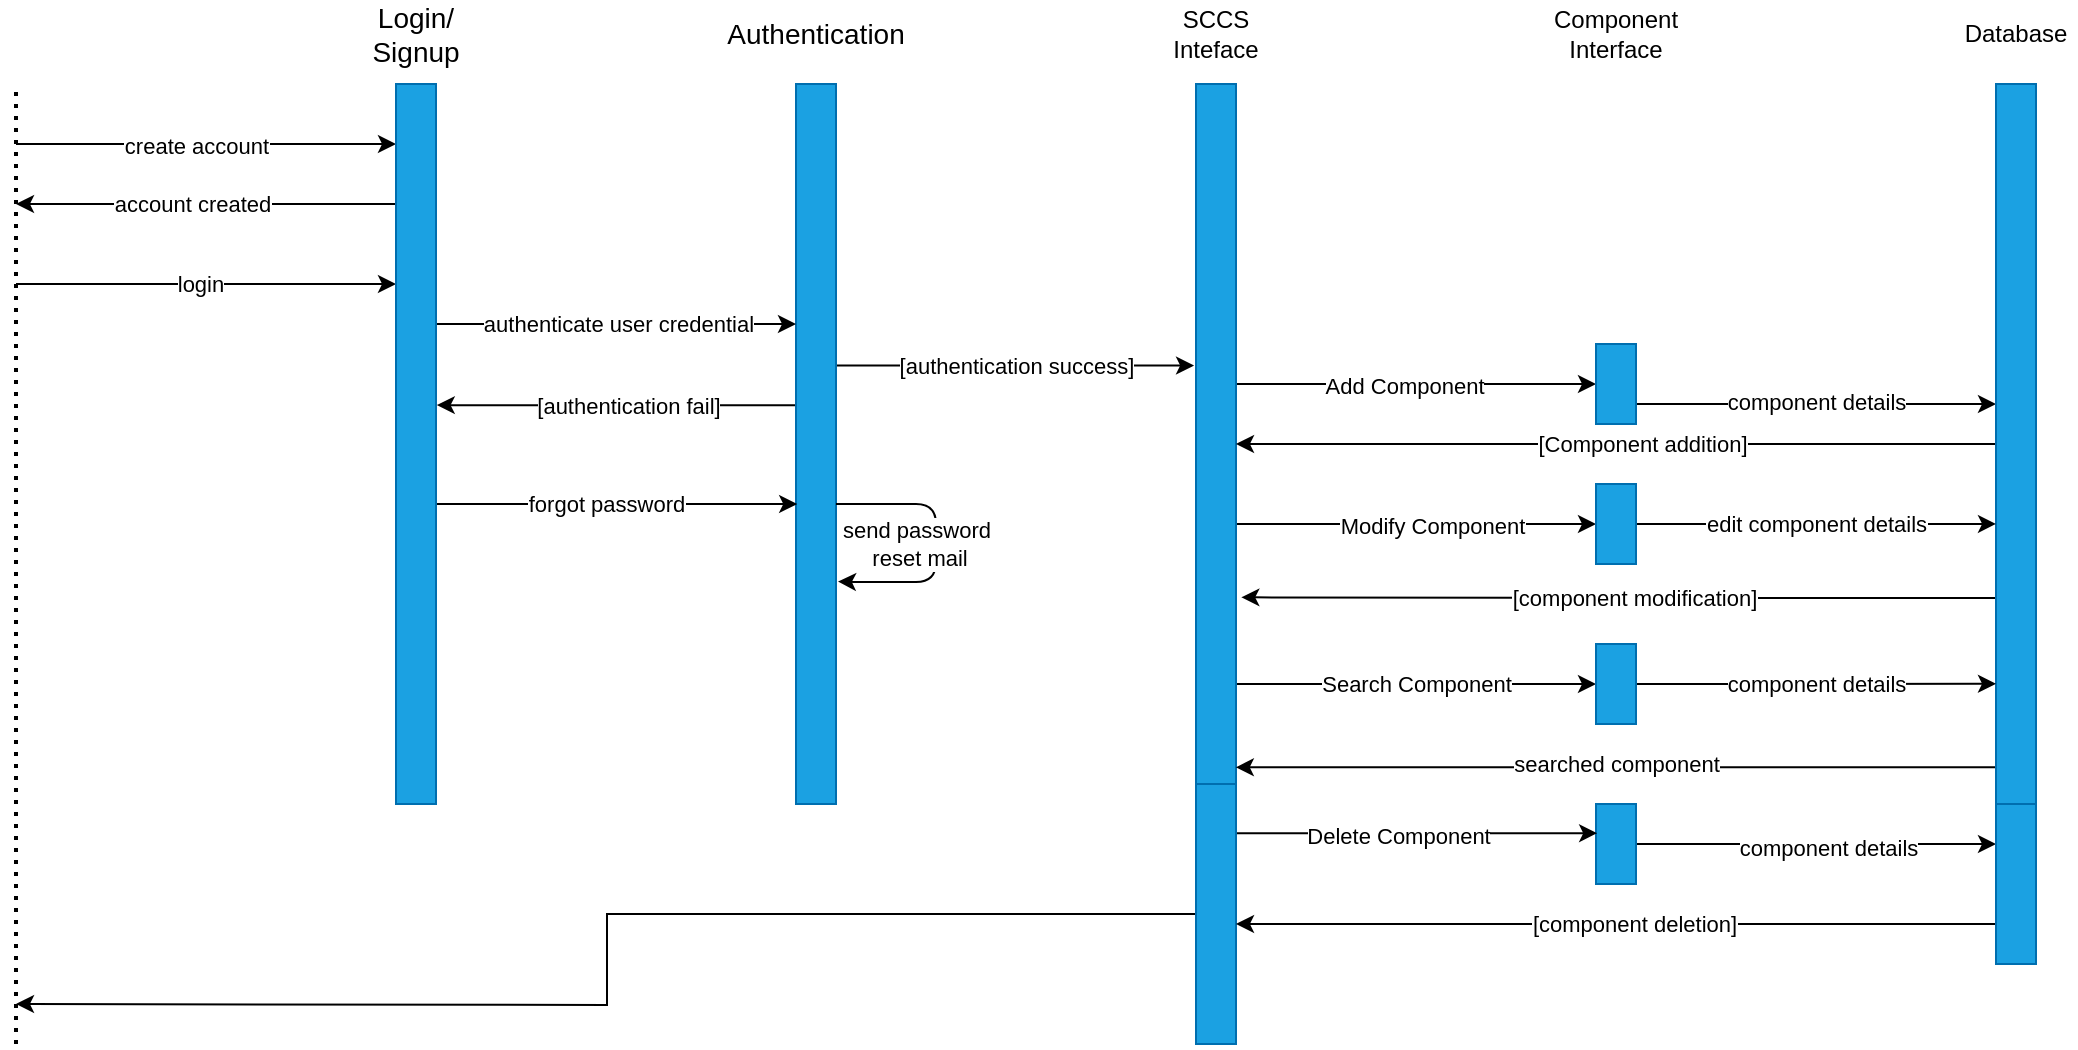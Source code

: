 <mxfile version="21.0.2" type="device"><diagram name="Page-1" id="Omy9o0orIy9CW2rEiqyP"><mxGraphModel dx="1154" dy="690" grid="1" gridSize="10" guides="1" tooltips="1" connect="1" arrows="1" fold="1" page="1" pageScale="1" pageWidth="850" pageHeight="1100" math="0" shadow="0"><root><mxCell id="0"/><mxCell id="1" parent="0"/><mxCell id="CJqvAN3TayiML9TcCui7-1" value="" style="endArrow=none;dashed=1;html=1;strokeWidth=2;rounded=0;dashPattern=1 2;" edge="1" parent="1"><mxGeometry width="50" height="50" relative="1" as="geometry"><mxPoint x="200" y="600" as="sourcePoint"/><mxPoint x="200" y="120" as="targetPoint"/></mxGeometry></mxCell><mxCell id="CJqvAN3TayiML9TcCui7-3" value="" style="endArrow=none;dashed=1;html=1;strokeWidth=2;rounded=0;dashPattern=1 2;startArrow=none;" edge="1" parent="1" source="CJqvAN3TayiML9TcCui7-8"><mxGeometry width="50" height="50" relative="1" as="geometry"><mxPoint x="600" y="480" as="sourcePoint"/><mxPoint x="600" y="120" as="targetPoint"/></mxGeometry></mxCell><mxCell id="CJqvAN3TayiML9TcCui7-5" value="&lt;div style=&quot;font-size: 14px;&quot;&gt;&lt;font style=&quot;font-size: 14px;&quot;&gt;Login/&lt;/font&gt;&lt;/div&gt;&lt;div style=&quot;font-size: 14px;&quot;&gt;&lt;font style=&quot;font-size: 14px;&quot;&gt;Signup&lt;/font&gt;&lt;/div&gt;" style="text;html=1;strokeColor=none;fillColor=none;align=center;verticalAlign=middle;whiteSpace=wrap;rounded=0;" vertex="1" parent="1"><mxGeometry x="370" y="80" width="60" height="30" as="geometry"/></mxCell><mxCell id="CJqvAN3TayiML9TcCui7-6" value="&lt;font style=&quot;font-size: 14px;&quot;&gt;Authentication&lt;/font&gt;" style="text;html=1;strokeColor=none;fillColor=none;align=center;verticalAlign=middle;whiteSpace=wrap;rounded=0;" vertex="1" parent="1"><mxGeometry x="570" y="80" width="60" height="30" as="geometry"/></mxCell><mxCell id="CJqvAN3TayiML9TcCui7-12" value="" style="endArrow=none;dashed=1;html=1;strokeWidth=2;rounded=0;dashPattern=1 2;" edge="1" parent="1" target="CJqvAN3TayiML9TcCui7-8"><mxGeometry width="50" height="50" relative="1" as="geometry"><mxPoint x="600" y="480" as="sourcePoint"/><mxPoint x="600" y="120" as="targetPoint"/></mxGeometry></mxCell><mxCell id="CJqvAN3TayiML9TcCui7-27" style="edgeStyle=orthogonalEdgeStyle;rounded=0;orthogonalLoop=1;jettySize=auto;html=1;entryX=1.018;entryY=0.446;entryDx=0;entryDy=0;entryPerimeter=0;" edge="1" parent="1" source="CJqvAN3TayiML9TcCui7-8" target="CJqvAN3TayiML9TcCui7-15"><mxGeometry relative="1" as="geometry"><Array as="points"><mxPoint x="500" y="280"/></Array></mxGeometry></mxCell><mxCell id="CJqvAN3TayiML9TcCui7-28" value="[authentication fail]" style="edgeLabel;html=1;align=center;verticalAlign=middle;resizable=0;points=[];" vertex="1" connectable="0" parent="CJqvAN3TayiML9TcCui7-27"><mxGeometry x="-0.063" relative="1" as="geometry"><mxPoint as="offset"/></mxGeometry></mxCell><mxCell id="CJqvAN3TayiML9TcCui7-33" style="edgeStyle=orthogonalEdgeStyle;rounded=0;orthogonalLoop=1;jettySize=auto;html=1;entryX=-0.048;entryY=0.391;entryDx=0;entryDy=0;entryPerimeter=0;" edge="1" parent="1" source="CJqvAN3TayiML9TcCui7-8" target="CJqvAN3TayiML9TcCui7-13"><mxGeometry relative="1" as="geometry"><Array as="points"><mxPoint x="700" y="260"/></Array></mxGeometry></mxCell><mxCell id="CJqvAN3TayiML9TcCui7-34" value="[authentication success]" style="edgeLabel;html=1;align=center;verticalAlign=middle;resizable=0;points=[];" vertex="1" connectable="0" parent="CJqvAN3TayiML9TcCui7-33"><mxGeometry x="-0.12" relative="1" as="geometry"><mxPoint x="11" as="offset"/></mxGeometry></mxCell><mxCell id="CJqvAN3TayiML9TcCui7-8" value="" style="rounded=0;whiteSpace=wrap;html=1;fillColor=#1ba1e2;fontColor=#ffffff;strokeColor=#006EAF;" vertex="1" parent="1"><mxGeometry x="590" y="120" width="20" height="360" as="geometry"/></mxCell><mxCell id="CJqvAN3TayiML9TcCui7-14" value="" style="endArrow=none;dashed=1;html=1;strokeWidth=2;rounded=0;dashPattern=1 2;" edge="1" parent="1" target="CJqvAN3TayiML9TcCui7-13"><mxGeometry width="50" height="50" relative="1" as="geometry"><mxPoint x="800" y="470" as="sourcePoint"/><mxPoint x="800" y="110" as="targetPoint"/></mxGeometry></mxCell><mxCell id="CJqvAN3TayiML9TcCui7-38" style="edgeStyle=orthogonalEdgeStyle;rounded=0;orthogonalLoop=1;jettySize=auto;html=1;" edge="1" parent="1" source="CJqvAN3TayiML9TcCui7-13"><mxGeometry relative="1" as="geometry"><mxPoint x="990" y="270" as="targetPoint"/><Array as="points"><mxPoint x="990" y="270"/></Array></mxGeometry></mxCell><mxCell id="CJqvAN3TayiML9TcCui7-39" value="Add Component" style="edgeLabel;html=1;align=center;verticalAlign=middle;resizable=0;points=[];" vertex="1" connectable="0" parent="CJqvAN3TayiML9TcCui7-38"><mxGeometry x="-0.067" y="-1" relative="1" as="geometry"><mxPoint as="offset"/></mxGeometry></mxCell><mxCell id="CJqvAN3TayiML9TcCui7-51" style="edgeStyle=orthogonalEdgeStyle;rounded=0;orthogonalLoop=1;jettySize=auto;html=1;entryX=0;entryY=0.5;entryDx=0;entryDy=0;" edge="1" parent="1" source="CJqvAN3TayiML9TcCui7-13" target="CJqvAN3TayiML9TcCui7-50"><mxGeometry relative="1" as="geometry"><Array as="points"><mxPoint x="850" y="340"/><mxPoint x="850" y="340"/></Array></mxGeometry></mxCell><mxCell id="CJqvAN3TayiML9TcCui7-52" value="Modify Component" style="edgeLabel;html=1;align=center;verticalAlign=middle;resizable=0;points=[];" vertex="1" connectable="0" parent="CJqvAN3TayiML9TcCui7-51"><mxGeometry x="0.087" y="-1" relative="1" as="geometry"><mxPoint as="offset"/></mxGeometry></mxCell><mxCell id="CJqvAN3TayiML9TcCui7-58" style="edgeStyle=orthogonalEdgeStyle;rounded=0;orthogonalLoop=1;jettySize=auto;html=1;entryX=0;entryY=0.5;entryDx=0;entryDy=0;" edge="1" parent="1" source="CJqvAN3TayiML9TcCui7-13" target="CJqvAN3TayiML9TcCui7-57"><mxGeometry relative="1" as="geometry"><Array as="points"><mxPoint x="860" y="420"/><mxPoint x="860" y="420"/></Array></mxGeometry></mxCell><mxCell id="CJqvAN3TayiML9TcCui7-59" value="Search Component" style="edgeLabel;html=1;align=center;verticalAlign=middle;resizable=0;points=[];" vertex="1" connectable="0" parent="CJqvAN3TayiML9TcCui7-58"><mxGeometry x="-0.112" y="-1" relative="1" as="geometry"><mxPoint x="10" y="-1" as="offset"/></mxGeometry></mxCell><mxCell id="CJqvAN3TayiML9TcCui7-13" value="" style="rounded=0;whiteSpace=wrap;html=1;fillColor=#1ba1e2;fontColor=#ffffff;strokeColor=#006EAF;" vertex="1" parent="1"><mxGeometry x="790" y="120" width="20" height="360" as="geometry"/></mxCell><mxCell id="CJqvAN3TayiML9TcCui7-17" style="edgeStyle=orthogonalEdgeStyle;rounded=1;orthogonalLoop=1;jettySize=auto;html=1;endArrow=none;endFill=0;startArrow=classic;startFill=1;" edge="1" parent="1" source="CJqvAN3TayiML9TcCui7-15"><mxGeometry relative="1" as="geometry"><mxPoint x="200" y="150" as="targetPoint"/><Array as="points"><mxPoint x="360" y="150"/><mxPoint x="360" y="150"/></Array></mxGeometry></mxCell><mxCell id="CJqvAN3TayiML9TcCui7-18" value="create account" style="edgeLabel;html=1;align=center;verticalAlign=middle;resizable=0;points=[];" vertex="1" connectable="0" parent="CJqvAN3TayiML9TcCui7-17"><mxGeometry x="0.095" y="1" relative="1" as="geometry"><mxPoint x="4" as="offset"/></mxGeometry></mxCell><mxCell id="CJqvAN3TayiML9TcCui7-21" style="edgeStyle=orthogonalEdgeStyle;rounded=0;orthogonalLoop=1;jettySize=auto;html=1;" edge="1" parent="1" source="CJqvAN3TayiML9TcCui7-15"><mxGeometry relative="1" as="geometry"><mxPoint x="200.0" y="180" as="targetPoint"/><Array as="points"><mxPoint x="350" y="180"/><mxPoint x="350" y="180"/></Array></mxGeometry></mxCell><mxCell id="CJqvAN3TayiML9TcCui7-22" value="account created" style="edgeLabel;html=1;align=center;verticalAlign=middle;resizable=0;points=[];" vertex="1" connectable="0" parent="CJqvAN3TayiML9TcCui7-21"><mxGeometry x="0.08" relative="1" as="geometry"><mxPoint as="offset"/></mxGeometry></mxCell><mxCell id="CJqvAN3TayiML9TcCui7-23" style="edgeStyle=orthogonalEdgeStyle;rounded=0;orthogonalLoop=1;jettySize=auto;html=1;startArrow=classic;startFill=1;endArrow=none;endFill=0;" edge="1" parent="1" source="CJqvAN3TayiML9TcCui7-15"><mxGeometry relative="1" as="geometry"><mxPoint x="200.0" y="220" as="targetPoint"/><Array as="points"><mxPoint x="360" y="220"/><mxPoint x="360" y="220"/></Array></mxGeometry></mxCell><mxCell id="CJqvAN3TayiML9TcCui7-24" value="login" style="edgeLabel;html=1;align=center;verticalAlign=middle;resizable=0;points=[];" vertex="1" connectable="0" parent="CJqvAN3TayiML9TcCui7-23"><mxGeometry x="0.037" relative="1" as="geometry"><mxPoint as="offset"/></mxGeometry></mxCell><mxCell id="CJqvAN3TayiML9TcCui7-25" style="edgeStyle=orthogonalEdgeStyle;rounded=0;orthogonalLoop=1;jettySize=auto;html=1;" edge="1" parent="1" source="CJqvAN3TayiML9TcCui7-15" target="CJqvAN3TayiML9TcCui7-8"><mxGeometry relative="1" as="geometry"><Array as="points"><mxPoint x="510" y="240"/><mxPoint x="510" y="240"/></Array></mxGeometry></mxCell><mxCell id="CJqvAN3TayiML9TcCui7-26" value="authenticate user credential" style="edgeLabel;html=1;align=center;verticalAlign=middle;resizable=0;points=[];" vertex="1" connectable="0" parent="CJqvAN3TayiML9TcCui7-25"><mxGeometry x="0.082" relative="1" as="geometry"><mxPoint x="-7" as="offset"/></mxGeometry></mxCell><mxCell id="CJqvAN3TayiML9TcCui7-29" style="edgeStyle=orthogonalEdgeStyle;rounded=0;orthogonalLoop=1;jettySize=auto;html=1;entryX=0.03;entryY=0.586;entryDx=0;entryDy=0;entryPerimeter=0;" edge="1" parent="1" source="CJqvAN3TayiML9TcCui7-15" target="CJqvAN3TayiML9TcCui7-8"><mxGeometry relative="1" as="geometry"><Array as="points"><mxPoint x="591" y="330"/></Array></mxGeometry></mxCell><mxCell id="CJqvAN3TayiML9TcCui7-30" value="forgot password" style="edgeLabel;html=1;align=center;verticalAlign=middle;resizable=0;points=[];" vertex="1" connectable="0" parent="CJqvAN3TayiML9TcCui7-29"><mxGeometry x="-0.064" relative="1" as="geometry"><mxPoint as="offset"/></mxGeometry></mxCell><mxCell id="CJqvAN3TayiML9TcCui7-15" value="" style="rounded=0;whiteSpace=wrap;html=1;fillColor=#1ba1e2;fontColor=#ffffff;strokeColor=#006EAF;" vertex="1" parent="1"><mxGeometry x="390" y="120" width="20" height="360" as="geometry"/></mxCell><mxCell id="CJqvAN3TayiML9TcCui7-31" style="edgeStyle=orthogonalEdgeStyle;rounded=1;orthogonalLoop=1;jettySize=auto;html=1;entryX=1.05;entryY=0.691;entryDx=0;entryDy=0;entryPerimeter=0;" edge="1" parent="1" source="CJqvAN3TayiML9TcCui7-8" target="CJqvAN3TayiML9TcCui7-8"><mxGeometry relative="1" as="geometry"><Array as="points"><mxPoint x="660" y="330"/><mxPoint x="660" y="369"/><mxPoint x="620" y="369"/></Array></mxGeometry></mxCell><mxCell id="CJqvAN3TayiML9TcCui7-32" value="&lt;div&gt;send password&lt;/div&gt;&lt;div&gt;&amp;nbsp;reset mail&lt;/div&gt;" style="edgeLabel;html=1;align=center;verticalAlign=middle;resizable=0;points=[];" vertex="1" connectable="0" parent="CJqvAN3TayiML9TcCui7-31"><mxGeometry x="-0.047" relative="1" as="geometry"><mxPoint x="-10" y="4" as="offset"/></mxGeometry></mxCell><mxCell id="CJqvAN3TayiML9TcCui7-35" value="&lt;div&gt;SCCS&lt;/div&gt;&lt;div&gt;Inteface&lt;br&gt;&lt;/div&gt;" style="text;html=1;strokeColor=none;fillColor=none;align=center;verticalAlign=middle;whiteSpace=wrap;rounded=0;" vertex="1" parent="1"><mxGeometry x="770" y="80" width="60" height="30" as="geometry"/></mxCell><mxCell id="CJqvAN3TayiML9TcCui7-40" style="edgeStyle=orthogonalEdgeStyle;rounded=0;orthogonalLoop=1;jettySize=auto;html=1;entryX=1;entryY=0.5;entryDx=0;entryDy=0;exitX=0;exitY=0.5;exitDx=0;exitDy=0;" edge="1" parent="1" source="CJqvAN3TayiML9TcCui7-46" target="CJqvAN3TayiML9TcCui7-13"><mxGeometry relative="1" as="geometry"/></mxCell><mxCell id="CJqvAN3TayiML9TcCui7-41" value="[Component addition]" style="edgeLabel;html=1;align=center;verticalAlign=middle;resizable=0;points=[];" vertex="1" connectable="0" parent="CJqvAN3TayiML9TcCui7-40"><mxGeometry x="-0.124" relative="1" as="geometry"><mxPoint x="-11" as="offset"/></mxGeometry></mxCell><mxCell id="CJqvAN3TayiML9TcCui7-48" style="edgeStyle=orthogonalEdgeStyle;rounded=0;orthogonalLoop=1;jettySize=auto;html=1;" edge="1" parent="1" source="CJqvAN3TayiML9TcCui7-36"><mxGeometry relative="1" as="geometry"><mxPoint x="1190" y="280" as="targetPoint"/><Array as="points"><mxPoint x="1190" y="280"/></Array></mxGeometry></mxCell><mxCell id="CJqvAN3TayiML9TcCui7-49" value="component details" style="edgeLabel;html=1;align=center;verticalAlign=middle;resizable=0;points=[];" vertex="1" connectable="0" parent="CJqvAN3TayiML9TcCui7-48"><mxGeometry x="0.033" y="1" relative="1" as="geometry"><mxPoint x="-3" as="offset"/></mxGeometry></mxCell><mxCell id="CJqvAN3TayiML9TcCui7-36" value="" style="rounded=0;whiteSpace=wrap;html=1;fillColor=#1ba1e2;fontColor=#ffffff;strokeColor=#006EAF;" vertex="1" parent="1"><mxGeometry x="990" y="250" width="20" height="40" as="geometry"/></mxCell><mxCell id="CJqvAN3TayiML9TcCui7-37" value="&lt;div&gt;Component&lt;/div&gt;&lt;div&gt;Interface&lt;br&gt;&lt;/div&gt;" style="text;html=1;strokeColor=none;fillColor=none;align=center;verticalAlign=middle;whiteSpace=wrap;rounded=0;" vertex="1" parent="1"><mxGeometry x="970" y="80" width="60" height="30" as="geometry"/></mxCell><mxCell id="CJqvAN3TayiML9TcCui7-55" style="edgeStyle=orthogonalEdgeStyle;rounded=0;orthogonalLoop=1;jettySize=auto;html=1;entryX=1.133;entryY=0.713;entryDx=0;entryDy=0;entryPerimeter=0;" edge="1" parent="1" source="CJqvAN3TayiML9TcCui7-46" target="CJqvAN3TayiML9TcCui7-13"><mxGeometry relative="1" as="geometry"><Array as="points"><mxPoint x="1120" y="377"/><mxPoint x="1120" y="377"/></Array></mxGeometry></mxCell><mxCell id="CJqvAN3TayiML9TcCui7-56" value="[component modification]" style="edgeLabel;html=1;align=center;verticalAlign=middle;resizable=0;points=[];" vertex="1" connectable="0" parent="CJqvAN3TayiML9TcCui7-55"><mxGeometry x="-0.038" relative="1" as="geometry"><mxPoint as="offset"/></mxGeometry></mxCell><mxCell id="CJqvAN3TayiML9TcCui7-62" style="edgeStyle=orthogonalEdgeStyle;rounded=0;orthogonalLoop=1;jettySize=auto;html=1;entryX=0.995;entryY=0.949;entryDx=0;entryDy=0;entryPerimeter=0;" edge="1" parent="1" source="CJqvAN3TayiML9TcCui7-46" target="CJqvAN3TayiML9TcCui7-13"><mxGeometry relative="1" as="geometry"><Array as="points"><mxPoint x="1000" y="462"/></Array></mxGeometry></mxCell><mxCell id="CJqvAN3TayiML9TcCui7-63" value="searched component" style="edgeLabel;html=1;align=center;verticalAlign=middle;resizable=0;points=[];" vertex="1" connectable="0" parent="CJqvAN3TayiML9TcCui7-62"><mxGeometry x="-0.034" y="2" relative="1" as="geometry"><mxPoint x="-7" y="-4" as="offset"/></mxGeometry></mxCell><mxCell id="CJqvAN3TayiML9TcCui7-46" value="" style="rounded=0;whiteSpace=wrap;html=1;fillColor=#1ba1e2;fontColor=#ffffff;strokeColor=#006EAF;" vertex="1" parent="1"><mxGeometry x="1190" y="120" width="20" height="360" as="geometry"/></mxCell><mxCell id="CJqvAN3TayiML9TcCui7-47" value="Database" style="text;html=1;strokeColor=none;fillColor=none;align=center;verticalAlign=middle;whiteSpace=wrap;rounded=0;" vertex="1" parent="1"><mxGeometry x="1170" y="80" width="60" height="30" as="geometry"/></mxCell><mxCell id="CJqvAN3TayiML9TcCui7-53" style="edgeStyle=orthogonalEdgeStyle;rounded=0;orthogonalLoop=1;jettySize=auto;html=1;entryX=0;entryY=0.611;entryDx=0;entryDy=0;entryPerimeter=0;" edge="1" parent="1" source="CJqvAN3TayiML9TcCui7-50" target="CJqvAN3TayiML9TcCui7-46"><mxGeometry relative="1" as="geometry"/></mxCell><mxCell id="CJqvAN3TayiML9TcCui7-54" value="edit component details" style="edgeLabel;html=1;align=center;verticalAlign=middle;resizable=0;points=[];" vertex="1" connectable="0" parent="CJqvAN3TayiML9TcCui7-53"><mxGeometry x="0.087" y="-1" relative="1" as="geometry"><mxPoint x="-8" y="-1" as="offset"/></mxGeometry></mxCell><mxCell id="CJqvAN3TayiML9TcCui7-50" value="" style="rounded=0;whiteSpace=wrap;html=1;fillColor=#1ba1e2;fontColor=#ffffff;strokeColor=#006EAF;" vertex="1" parent="1"><mxGeometry x="990" y="320" width="20" height="40" as="geometry"/></mxCell><mxCell id="CJqvAN3TayiML9TcCui7-60" style="edgeStyle=orthogonalEdgeStyle;rounded=0;orthogonalLoop=1;jettySize=auto;html=1;entryX=0;entryY=0.833;entryDx=0;entryDy=0;entryPerimeter=0;" edge="1" parent="1" source="CJqvAN3TayiML9TcCui7-57" target="CJqvAN3TayiML9TcCui7-46"><mxGeometry relative="1" as="geometry"/></mxCell><mxCell id="CJqvAN3TayiML9TcCui7-61" value="component details" style="edgeLabel;html=1;align=center;verticalAlign=middle;resizable=0;points=[];" vertex="1" connectable="0" parent="CJqvAN3TayiML9TcCui7-60"><mxGeometry x="-0.167" y="-1" relative="1" as="geometry"><mxPoint x="15" y="-1" as="offset"/></mxGeometry></mxCell><mxCell id="CJqvAN3TayiML9TcCui7-57" value="" style="rounded=0;whiteSpace=wrap;html=1;fillColor=#1ba1e2;fontColor=#ffffff;strokeColor=#006EAF;" vertex="1" parent="1"><mxGeometry x="990" y="400" width="20" height="40" as="geometry"/></mxCell><mxCell id="CJqvAN3TayiML9TcCui7-69" style="edgeStyle=orthogonalEdgeStyle;rounded=0;orthogonalLoop=1;jettySize=auto;html=1;" edge="1" parent="1" source="CJqvAN3TayiML9TcCui7-64"><mxGeometry relative="1" as="geometry"><mxPoint x="1190" y="500" as="targetPoint"/></mxGeometry></mxCell><mxCell id="CJqvAN3TayiML9TcCui7-70" value="component details" style="edgeLabel;html=1;align=center;verticalAlign=middle;resizable=0;points=[];" vertex="1" connectable="0" parent="CJqvAN3TayiML9TcCui7-69"><mxGeometry x="0.072" y="-1" relative="1" as="geometry"><mxPoint as="offset"/></mxGeometry></mxCell><mxCell id="CJqvAN3TayiML9TcCui7-64" value="" style="rounded=0;whiteSpace=wrap;html=1;fillColor=#1ba1e2;fontColor=#ffffff;strokeColor=#006EAF;" vertex="1" parent="1"><mxGeometry x="990" y="480" width="20" height="40" as="geometry"/></mxCell><mxCell id="CJqvAN3TayiML9TcCui7-66" style="edgeStyle=orthogonalEdgeStyle;rounded=0;orthogonalLoop=1;jettySize=auto;html=1;entryX=0.029;entryY=0.365;entryDx=0;entryDy=0;entryPerimeter=0;" edge="1" parent="1" source="CJqvAN3TayiML9TcCui7-65" target="CJqvAN3TayiML9TcCui7-64"><mxGeometry relative="1" as="geometry"><Array as="points"><mxPoint x="900" y="495"/></Array></mxGeometry></mxCell><mxCell id="CJqvAN3TayiML9TcCui7-67" value="Delete Component" style="edgeLabel;html=1;align=center;verticalAlign=middle;resizable=0;points=[];" vertex="1" connectable="0" parent="CJqvAN3TayiML9TcCui7-66"><mxGeometry x="-0.102" y="-1" relative="1" as="geometry"><mxPoint as="offset"/></mxGeometry></mxCell><mxCell id="CJqvAN3TayiML9TcCui7-73" style="edgeStyle=orthogonalEdgeStyle;rounded=0;orthogonalLoop=1;jettySize=auto;html=1;" edge="1" parent="1" source="CJqvAN3TayiML9TcCui7-65"><mxGeometry relative="1" as="geometry"><mxPoint x="200" y="580" as="targetPoint"/></mxGeometry></mxCell><mxCell id="CJqvAN3TayiML9TcCui7-65" value="" style="rounded=0;whiteSpace=wrap;html=1;fillColor=#1BA1E2;fontColor=#ffffff;strokeColor=#006EAF;" vertex="1" parent="1"><mxGeometry x="790" y="470" width="20" height="130" as="geometry"/></mxCell><mxCell id="CJqvAN3TayiML9TcCui7-71" style="edgeStyle=orthogonalEdgeStyle;rounded=0;orthogonalLoop=1;jettySize=auto;html=1;" edge="1" parent="1" source="CJqvAN3TayiML9TcCui7-68"><mxGeometry relative="1" as="geometry"><mxPoint x="810" y="540" as="targetPoint"/><Array as="points"><mxPoint x="810" y="540"/></Array></mxGeometry></mxCell><mxCell id="CJqvAN3TayiML9TcCui7-72" value="[component deletion]" style="edgeLabel;html=1;align=center;verticalAlign=middle;resizable=0;points=[];" vertex="1" connectable="0" parent="CJqvAN3TayiML9TcCui7-71"><mxGeometry x="-0.044" relative="1" as="geometry"><mxPoint as="offset"/></mxGeometry></mxCell><mxCell id="CJqvAN3TayiML9TcCui7-68" value="" style="rounded=0;whiteSpace=wrap;html=1;fillColor=#1ba1e2;fontColor=#ffffff;strokeColor=#006EAF;" vertex="1" parent="1"><mxGeometry x="1190" y="480" width="20" height="80" as="geometry"/></mxCell></root></mxGraphModel></diagram></mxfile>